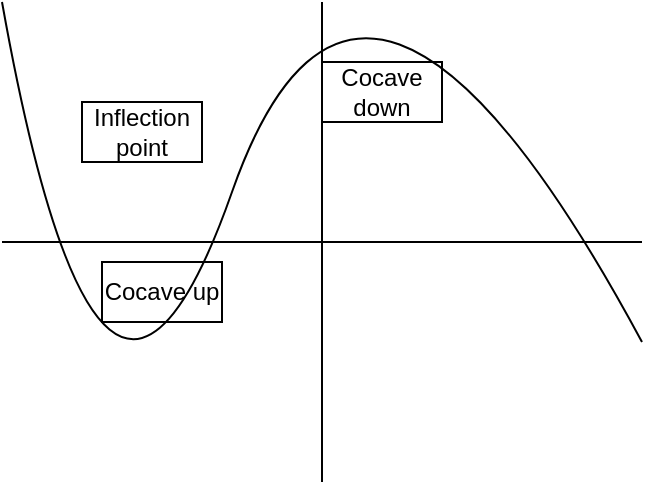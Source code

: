 <mxfile>
    <diagram id="gRAG9gzBstayLzz9ymqB" name="Page-1">
        <mxGraphModel dx="702" dy="659" grid="1" gridSize="10" guides="1" tooltips="1" connect="1" arrows="1" fold="1" page="1" pageScale="1" pageWidth="850" pageHeight="1100" math="0" shadow="0">
            <root>
                <mxCell id="0"/>
                <mxCell id="1" parent="0"/>
                <mxCell id="4" value="" style="endArrow=none;html=1;strokeColor=#000000;" parent="1" edge="1">
                    <mxGeometry width="50" height="50" relative="1" as="geometry">
                        <mxPoint x="280" y="400" as="sourcePoint"/>
                        <mxPoint x="280" y="160" as="targetPoint"/>
                    </mxGeometry>
                </mxCell>
                <mxCell id="5" value="" style="endArrow=none;html=1;strokeColor=#000000;" parent="1" edge="1">
                    <mxGeometry width="50" height="50" relative="1" as="geometry">
                        <mxPoint x="120" y="280" as="sourcePoint"/>
                        <mxPoint x="440" y="280" as="targetPoint"/>
                    </mxGeometry>
                </mxCell>
                <mxCell id="6" value="" style="curved=1;endArrow=none;html=1;endFill=0;strokeColor=#000000;" parent="1" edge="1">
                    <mxGeometry width="50" height="50" relative="1" as="geometry">
                        <mxPoint x="120" y="160" as="sourcePoint"/>
                        <mxPoint x="440" y="330" as="targetPoint"/>
                        <Array as="points">
                            <mxPoint x="170" y="440"/>
                            <mxPoint x="300" y="70"/>
                        </Array>
                    </mxGeometry>
                </mxCell>
                <mxCell id="7" value="Cocave down" style="text;html=1;align=center;verticalAlign=middle;whiteSpace=wrap;rounded=0;strokeColor=#000000;" parent="1" vertex="1">
                    <mxGeometry x="280" y="190" width="60" height="30" as="geometry"/>
                </mxCell>
                <mxCell id="9" value="Cocave up" style="text;html=1;align=center;verticalAlign=middle;whiteSpace=wrap;rounded=0;strokeColor=#000000;" parent="1" vertex="1">
                    <mxGeometry x="170" y="290" width="60" height="30" as="geometry"/>
                </mxCell>
                <mxCell id="10" value="Inflection point" style="text;html=1;align=center;verticalAlign=middle;whiteSpace=wrap;rounded=0;strokeColor=#000000;" parent="1" vertex="1">
                    <mxGeometry x="160" y="210" width="60" height="30" as="geometry"/>
                </mxCell>
            </root>
        </mxGraphModel>
    </diagram>
</mxfile>